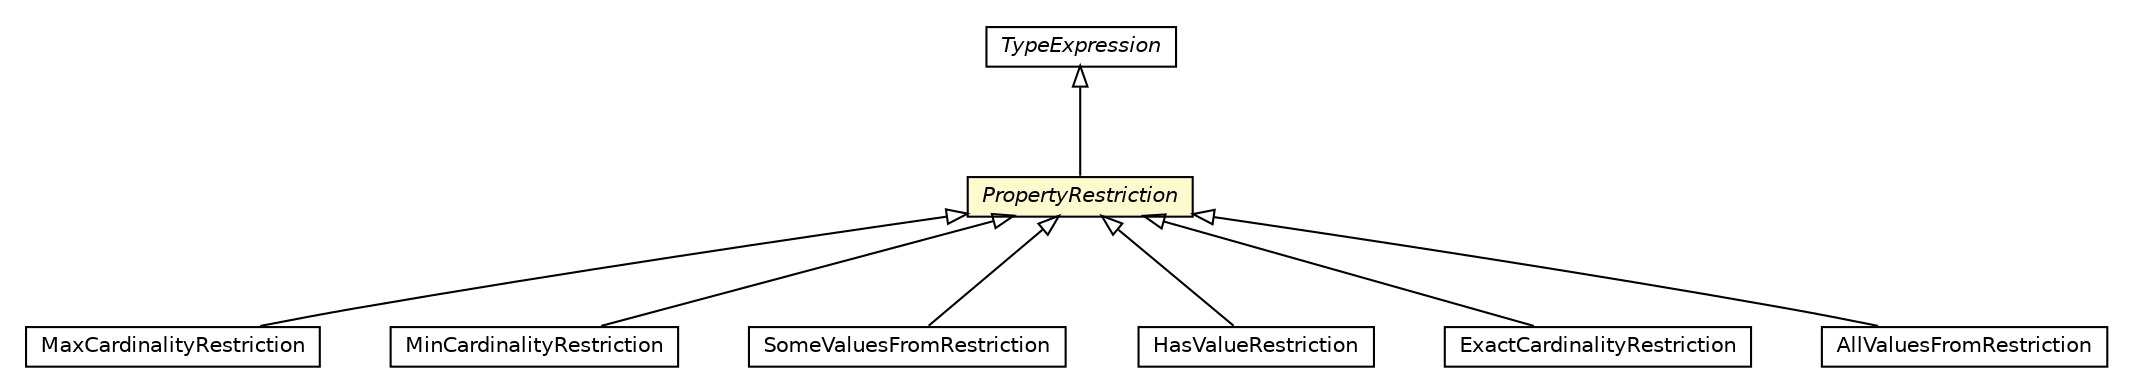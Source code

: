 #!/usr/local/bin/dot
#
# Class diagram 
# Generated by UMLGraph version R5_6-24-gf6e263 (http://www.umlgraph.org/)
#

digraph G {
	edge [fontname="Helvetica",fontsize=10,labelfontname="Helvetica",labelfontsize=10];
	node [fontname="Helvetica",fontsize=10,shape=plaintext];
	nodesep=0.25;
	ranksep=0.5;
	// org.universAAL.middleware.owl.MaxCardinalityRestriction
	c6584403 [label=<<table title="org.universAAL.middleware.owl.MaxCardinalityRestriction" border="0" cellborder="1" cellspacing="0" cellpadding="2" port="p" href="./MaxCardinalityRestriction.html">
		<tr><td><table border="0" cellspacing="0" cellpadding="1">
<tr><td align="center" balign="center"> MaxCardinalityRestriction </td></tr>
		</table></td></tr>
		</table>>, URL="./MaxCardinalityRestriction.html", fontname="Helvetica", fontcolor="black", fontsize=10.0];
	// org.universAAL.middleware.owl.MinCardinalityRestriction
	c6584409 [label=<<table title="org.universAAL.middleware.owl.MinCardinalityRestriction" border="0" cellborder="1" cellspacing="0" cellpadding="2" port="p" href="./MinCardinalityRestriction.html">
		<tr><td><table border="0" cellspacing="0" cellpadding="1">
<tr><td align="center" balign="center"> MinCardinalityRestriction </td></tr>
		</table></td></tr>
		</table>>, URL="./MinCardinalityRestriction.html", fontname="Helvetica", fontcolor="black", fontsize=10.0];
	// org.universAAL.middleware.owl.SomeValuesFromRestriction
	c6584412 [label=<<table title="org.universAAL.middleware.owl.SomeValuesFromRestriction" border="0" cellborder="1" cellspacing="0" cellpadding="2" port="p" href="./SomeValuesFromRestriction.html">
		<tr><td><table border="0" cellspacing="0" cellpadding="1">
<tr><td align="center" balign="center"> SomeValuesFromRestriction </td></tr>
		</table></td></tr>
		</table>>, URL="./SomeValuesFromRestriction.html", fontname="Helvetica", fontcolor="black", fontsize=10.0];
	// org.universAAL.middleware.owl.HasValueRestriction
	c6584420 [label=<<table title="org.universAAL.middleware.owl.HasValueRestriction" border="0" cellborder="1" cellspacing="0" cellpadding="2" port="p" href="./HasValueRestriction.html">
		<tr><td><table border="0" cellspacing="0" cellpadding="1">
<tr><td align="center" balign="center"> HasValueRestriction </td></tr>
		</table></td></tr>
		</table>>, URL="./HasValueRestriction.html", fontname="Helvetica", fontcolor="black", fontsize=10.0];
	// org.universAAL.middleware.owl.ExactCardinalityRestriction
	c6584424 [label=<<table title="org.universAAL.middleware.owl.ExactCardinalityRestriction" border="0" cellborder="1" cellspacing="0" cellpadding="2" port="p" href="./ExactCardinalityRestriction.html">
		<tr><td><table border="0" cellspacing="0" cellpadding="1">
<tr><td align="center" balign="center"> ExactCardinalityRestriction </td></tr>
		</table></td></tr>
		</table>>, URL="./ExactCardinalityRestriction.html", fontname="Helvetica", fontcolor="black", fontsize=10.0];
	// org.universAAL.middleware.owl.AllValuesFromRestriction
	c6584429 [label=<<table title="org.universAAL.middleware.owl.AllValuesFromRestriction" border="0" cellborder="1" cellspacing="0" cellpadding="2" port="p" href="./AllValuesFromRestriction.html">
		<tr><td><table border="0" cellspacing="0" cellpadding="1">
<tr><td align="center" balign="center"> AllValuesFromRestriction </td></tr>
		</table></td></tr>
		</table>>, URL="./AllValuesFromRestriction.html", fontname="Helvetica", fontcolor="black", fontsize=10.0];
	// org.universAAL.middleware.owl.PropertyRestriction
	c6584430 [label=<<table title="org.universAAL.middleware.owl.PropertyRestriction" border="0" cellborder="1" cellspacing="0" cellpadding="2" port="p" bgcolor="lemonChiffon" href="./PropertyRestriction.html">
		<tr><td><table border="0" cellspacing="0" cellpadding="1">
<tr><td align="center" balign="center"><font face="Helvetica-Oblique"> PropertyRestriction </font></td></tr>
		</table></td></tr>
		</table>>, URL="./PropertyRestriction.html", fontname="Helvetica", fontcolor="black", fontsize=10.0];
	// org.universAAL.middleware.owl.TypeExpression
	c6584440 [label=<<table title="org.universAAL.middleware.owl.TypeExpression" border="0" cellborder="1" cellspacing="0" cellpadding="2" port="p" href="./TypeExpression.html">
		<tr><td><table border="0" cellspacing="0" cellpadding="1">
<tr><td align="center" balign="center"><font face="Helvetica-Oblique"> TypeExpression </font></td></tr>
		</table></td></tr>
		</table>>, URL="./TypeExpression.html", fontname="Helvetica", fontcolor="black", fontsize=10.0];
	//org.universAAL.middleware.owl.MaxCardinalityRestriction extends org.universAAL.middleware.owl.PropertyRestriction
	c6584430:p -> c6584403:p [dir=back,arrowtail=empty];
	//org.universAAL.middleware.owl.MinCardinalityRestriction extends org.universAAL.middleware.owl.PropertyRestriction
	c6584430:p -> c6584409:p [dir=back,arrowtail=empty];
	//org.universAAL.middleware.owl.SomeValuesFromRestriction extends org.universAAL.middleware.owl.PropertyRestriction
	c6584430:p -> c6584412:p [dir=back,arrowtail=empty];
	//org.universAAL.middleware.owl.HasValueRestriction extends org.universAAL.middleware.owl.PropertyRestriction
	c6584430:p -> c6584420:p [dir=back,arrowtail=empty];
	//org.universAAL.middleware.owl.ExactCardinalityRestriction extends org.universAAL.middleware.owl.PropertyRestriction
	c6584430:p -> c6584424:p [dir=back,arrowtail=empty];
	//org.universAAL.middleware.owl.AllValuesFromRestriction extends org.universAAL.middleware.owl.PropertyRestriction
	c6584430:p -> c6584429:p [dir=back,arrowtail=empty];
	//org.universAAL.middleware.owl.PropertyRestriction extends org.universAAL.middleware.owl.TypeExpression
	c6584440:p -> c6584430:p [dir=back,arrowtail=empty];
}

